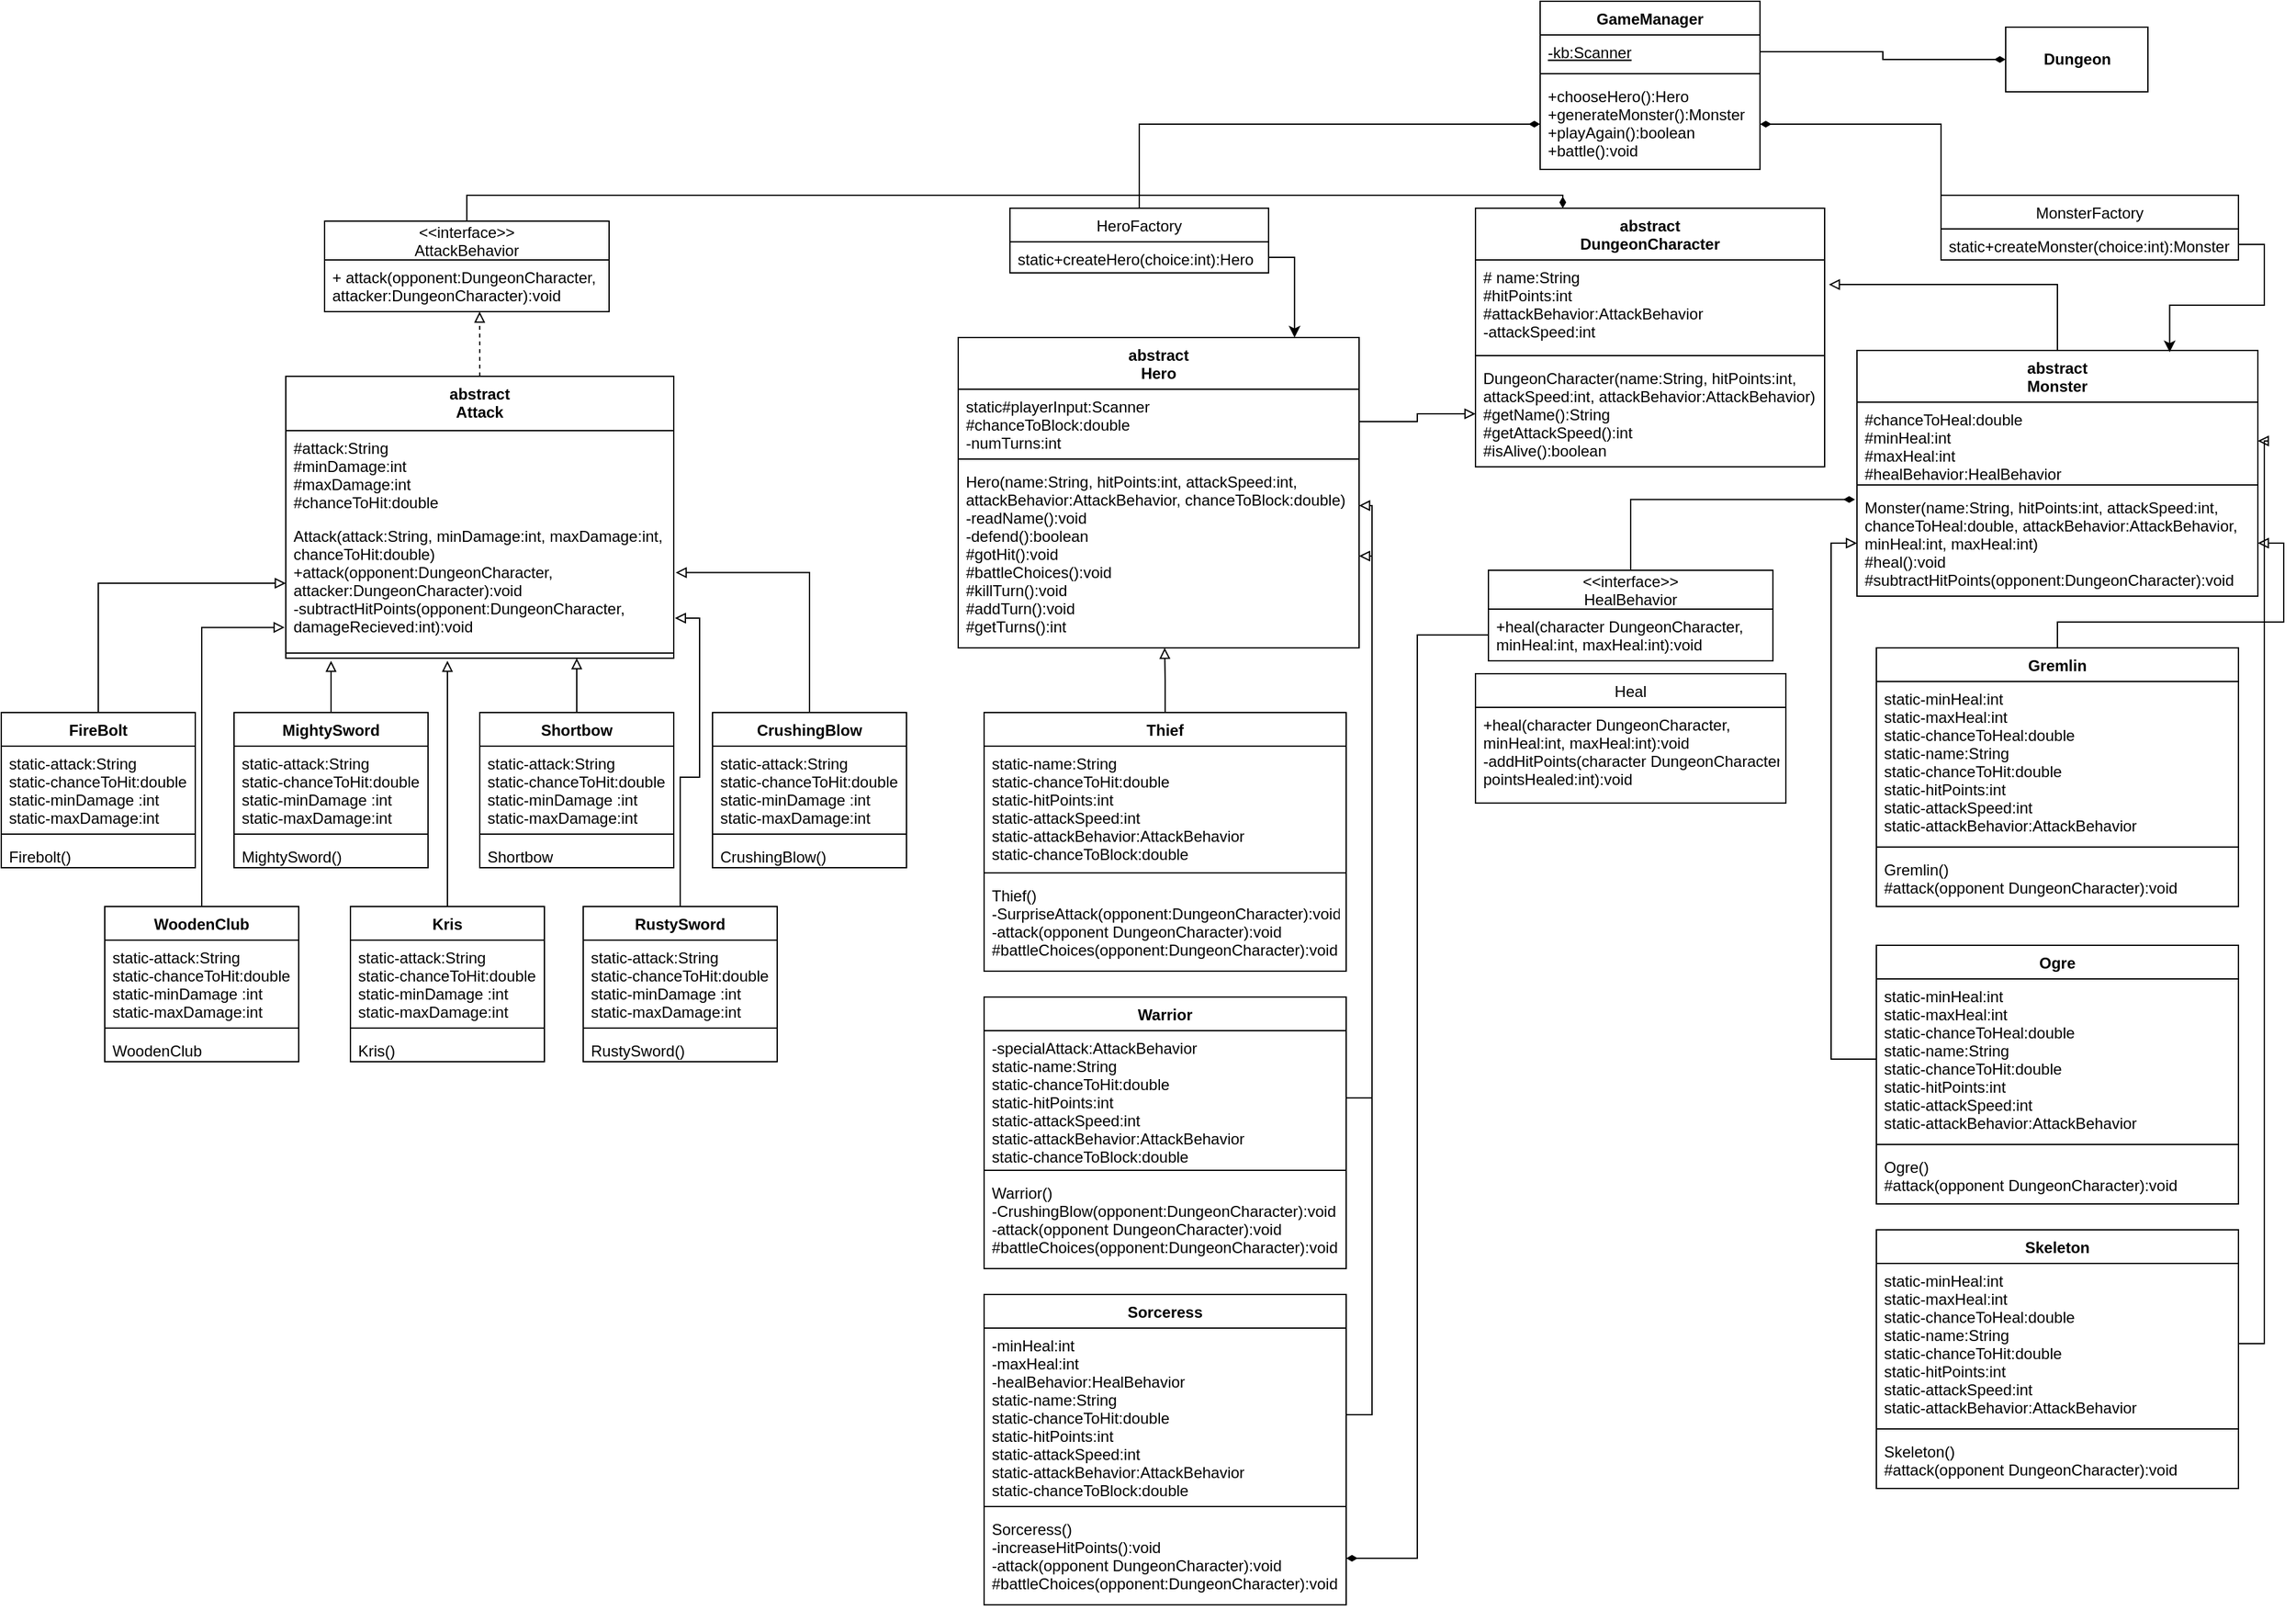 <mxfile version="13.5.8" type="device"><diagram id="QIFX5eSKHobA5N4tgnbJ" name="Page-1"><mxGraphModel dx="4666" dy="1520" grid="1" gridSize="10" guides="1" tooltips="1" connect="1" arrows="1" fold="1" page="1" pageScale="1" pageWidth="850" pageHeight="1100" math="0" shadow="0"><root><mxCell id="0"/><mxCell id="1" parent="0"/><mxCell id="ZK-CLpdFHnAlI2J9Ha8b-1" value="&lt;b&gt;Dungeon&lt;/b&gt;" style="html=1;" parent="1" vertex="1"><mxGeometry x="540" y="50" width="110" height="50" as="geometry"/></mxCell><mxCell id="ZK-CLpdFHnAlI2J9Ha8b-6" value="abstract&#10;DungeonCharacter" style="swimlane;fontStyle=1;align=center;verticalAlign=top;childLayout=stackLayout;horizontal=1;startSize=40;horizontalStack=0;resizeParent=1;resizeParentMax=0;resizeLast=0;collapsible=1;marginBottom=0;" parent="1" vertex="1"><mxGeometry x="130" y="190" width="270" height="200" as="geometry"/></mxCell><mxCell id="ZK-CLpdFHnAlI2J9Ha8b-7" value="# name:String&#10;#hitPoints:int&#10;#attackBehavior:AttackBehavior&#10;-attackSpeed:int" style="text;strokeColor=none;fillColor=none;align=left;verticalAlign=top;spacingLeft=4;spacingRight=4;overflow=hidden;rotatable=0;points=[[0,0.5],[1,0.5]];portConstraint=eastwest;" parent="ZK-CLpdFHnAlI2J9Ha8b-6" vertex="1"><mxGeometry y="40" width="270" height="70" as="geometry"/></mxCell><mxCell id="ZK-CLpdFHnAlI2J9Ha8b-8" value="" style="line;strokeWidth=1;fillColor=none;align=left;verticalAlign=middle;spacingTop=-1;spacingLeft=3;spacingRight=3;rotatable=0;labelPosition=right;points=[];portConstraint=eastwest;" parent="ZK-CLpdFHnAlI2J9Ha8b-6" vertex="1"><mxGeometry y="110" width="270" height="8" as="geometry"/></mxCell><mxCell id="ZK-CLpdFHnAlI2J9Ha8b-9" value="DungeonCharacter(name:String, hitPoints:int,&#10;attackSpeed:int, attackBehavior:AttackBehavior)&#10;#getName():String&#10;#getAttackSpeed():int&#10;#isAlive():boolean" style="text;strokeColor=none;fillColor=none;align=left;verticalAlign=top;spacingLeft=4;spacingRight=4;overflow=hidden;rotatable=0;points=[[0,0.5],[1,0.5]];portConstraint=eastwest;" parent="ZK-CLpdFHnAlI2J9Ha8b-6" vertex="1"><mxGeometry y="118" width="270" height="82" as="geometry"/></mxCell><mxCell id="ZK-CLpdFHnAlI2J9Ha8b-14" value="abstract&#10;Hero" style="swimlane;fontStyle=1;align=center;verticalAlign=top;childLayout=stackLayout;horizontal=1;startSize=40;horizontalStack=0;resizeParent=1;resizeParentMax=0;resizeLast=0;collapsible=1;marginBottom=0;" parent="1" vertex="1"><mxGeometry x="-270" y="290" width="310" height="240" as="geometry"/></mxCell><mxCell id="ZK-CLpdFHnAlI2J9Ha8b-15" value="static#playerInput:Scanner&#10;#chanceToBlock:double&#10;-numTurns:int" style="text;strokeColor=none;fillColor=none;align=left;verticalAlign=top;spacingLeft=4;spacingRight=4;overflow=hidden;rotatable=0;points=[[0,0.5],[1,0.5]];portConstraint=eastwest;fontStyle=0" parent="ZK-CLpdFHnAlI2J9Ha8b-14" vertex="1"><mxGeometry y="40" width="310" height="50" as="geometry"/></mxCell><mxCell id="ZK-CLpdFHnAlI2J9Ha8b-16" value="" style="line;strokeWidth=1;fillColor=none;align=left;verticalAlign=middle;spacingTop=-1;spacingLeft=3;spacingRight=3;rotatable=0;labelPosition=right;points=[];portConstraint=eastwest;" parent="ZK-CLpdFHnAlI2J9Ha8b-14" vertex="1"><mxGeometry y="90" width="310" height="8" as="geometry"/></mxCell><mxCell id="ZK-CLpdFHnAlI2J9Ha8b-17" value="Hero(name:String, hitPoints:int, attackSpeed:int,&#10;attackBehavior:AttackBehavior, chanceToBlock:double)&#10;-readName():void&#10;-defend():boolean&#10;#gotHit():void&#10;#battleChoices():void&#10;#killTurn():void&#10;#addTurn():void&#10;#getTurns():int" style="text;strokeColor=none;fillColor=none;align=left;verticalAlign=top;spacingLeft=4;spacingRight=4;overflow=hidden;rotatable=0;points=[[0,0.5],[1,0.5]];portConstraint=eastwest;" parent="ZK-CLpdFHnAlI2J9Ha8b-14" vertex="1"><mxGeometry y="98" width="310" height="142" as="geometry"/></mxCell><mxCell id="igTFAae4Z30E4aU52iw5-18" style="edgeStyle=orthogonalEdgeStyle;rounded=0;orthogonalLoop=1;jettySize=auto;html=1;exitX=0.5;exitY=0;exitDx=0;exitDy=0;entryX=1.012;entryY=0.272;entryDx=0;entryDy=0;entryPerimeter=0;endArrow=block;endFill=0;" edge="1" parent="1" source="ZK-CLpdFHnAlI2J9Ha8b-18" target="ZK-CLpdFHnAlI2J9Ha8b-7"><mxGeometry relative="1" as="geometry"/></mxCell><mxCell id="ZK-CLpdFHnAlI2J9Ha8b-18" value="abstract&#10;Monster" style="swimlane;fontStyle=1;align=center;verticalAlign=top;childLayout=stackLayout;horizontal=1;startSize=40;horizontalStack=0;resizeParent=1;resizeParentMax=0;resizeLast=0;collapsible=1;marginBottom=0;" parent="1" vertex="1"><mxGeometry x="425" y="300" width="310" height="190" as="geometry"/></mxCell><mxCell id="ZK-CLpdFHnAlI2J9Ha8b-19" value="#chanceToHeal:double&#10;#minHeal:int&#10;#maxHeal:int&#10;#healBehavior:HealBehavior" style="text;strokeColor=none;fillColor=none;align=left;verticalAlign=top;spacingLeft=4;spacingRight=4;overflow=hidden;rotatable=0;points=[[0,0.5],[1,0.5]];portConstraint=eastwest;fontStyle=0" parent="ZK-CLpdFHnAlI2J9Ha8b-18" vertex="1"><mxGeometry y="40" width="310" height="60" as="geometry"/></mxCell><mxCell id="ZK-CLpdFHnAlI2J9Ha8b-20" value="" style="line;strokeWidth=1;fillColor=none;align=left;verticalAlign=middle;spacingTop=-1;spacingLeft=3;spacingRight=3;rotatable=0;labelPosition=right;points=[];portConstraint=eastwest;" parent="ZK-CLpdFHnAlI2J9Ha8b-18" vertex="1"><mxGeometry y="100" width="310" height="8" as="geometry"/></mxCell><mxCell id="ZK-CLpdFHnAlI2J9Ha8b-21" value="Monster(name:String, hitPoints:int, attackSpeed:int,&#10;chanceToHeal:double, attackBehavior:AttackBehavior, &#10;minHeal:int, maxHeal:int)&#10;#heal():void&#10;#subtractHitPoints(opponent:DungeonCharacter):void" style="text;strokeColor=none;fillColor=none;align=left;verticalAlign=top;spacingLeft=4;spacingRight=4;overflow=hidden;rotatable=0;points=[[0,0.5],[1,0.5]];portConstraint=eastwest;" parent="ZK-CLpdFHnAlI2J9Ha8b-18" vertex="1"><mxGeometry y="108" width="310" height="82" as="geometry"/></mxCell><mxCell id="igTFAae4Z30E4aU52iw5-9" style="edgeStyle=orthogonalEdgeStyle;rounded=0;orthogonalLoop=1;jettySize=auto;html=1;exitX=0.5;exitY=0;exitDx=0;exitDy=0;entryX=0.515;entryY=1;entryDx=0;entryDy=0;entryPerimeter=0;endArrow=block;endFill=0;" edge="1" parent="1" source="ZK-CLpdFHnAlI2J9Ha8b-78" target="ZK-CLpdFHnAlI2J9Ha8b-17"><mxGeometry relative="1" as="geometry"/></mxCell><mxCell id="ZK-CLpdFHnAlI2J9Ha8b-78" value="Thief" style="swimlane;fontStyle=1;align=center;verticalAlign=top;childLayout=stackLayout;horizontal=1;startSize=26;horizontalStack=0;resizeParent=1;resizeParentMax=0;resizeLast=0;collapsible=1;marginBottom=0;" parent="1" vertex="1"><mxGeometry x="-250" y="580" width="280" height="200" as="geometry"/></mxCell><mxCell id="ZK-CLpdFHnAlI2J9Ha8b-79" value="static-name:String&#10;static-chanceToHit:double&#10;static-hitPoints:int&#10;static-attackSpeed:int &#10;static-attackBehavior:AttackBehavior&#10;static-chanceToBlock:double" style="text;strokeColor=none;fillColor=none;align=left;verticalAlign=top;spacingLeft=4;spacingRight=4;overflow=hidden;rotatable=0;points=[[0,0.5],[1,0.5]];portConstraint=eastwest;" parent="ZK-CLpdFHnAlI2J9Ha8b-78" vertex="1"><mxGeometry y="26" width="280" height="94" as="geometry"/></mxCell><mxCell id="ZK-CLpdFHnAlI2J9Ha8b-80" value="" style="line;strokeWidth=1;fillColor=none;align=left;verticalAlign=middle;spacingTop=-1;spacingLeft=3;spacingRight=3;rotatable=0;labelPosition=right;points=[];portConstraint=eastwest;" parent="ZK-CLpdFHnAlI2J9Ha8b-78" vertex="1"><mxGeometry y="120" width="280" height="8" as="geometry"/></mxCell><mxCell id="ZK-CLpdFHnAlI2J9Ha8b-81" value="Thief()&#10;-SurpriseAttack(opponent:DungeonCharacter):void&#10;-attack(opponent DungeonCharacter):void&#10;#battleChoices(opponent:DungeonCharacter):void" style="text;strokeColor=none;fillColor=none;align=left;verticalAlign=top;spacingLeft=4;spacingRight=4;overflow=hidden;rotatable=0;points=[[0,0.5],[1,0.5]];portConstraint=eastwest;" parent="ZK-CLpdFHnAlI2J9Ha8b-78" vertex="1"><mxGeometry y="128" width="280" height="72" as="geometry"/></mxCell><mxCell id="ZK-CLpdFHnAlI2J9Ha8b-2" value="GameManager" style="swimlane;fontStyle=1;align=center;verticalAlign=top;childLayout=stackLayout;horizontal=1;startSize=26;horizontalStack=0;resizeParent=1;resizeParentMax=0;resizeLast=0;collapsible=1;marginBottom=0;" parent="1" vertex="1"><mxGeometry x="180" y="30" width="170" height="130" as="geometry"/></mxCell><mxCell id="ZK-CLpdFHnAlI2J9Ha8b-3" value="-kb:Scanner" style="text;strokeColor=none;fillColor=none;align=left;verticalAlign=top;spacingLeft=4;spacingRight=4;overflow=hidden;rotatable=0;points=[[0,0.5],[1,0.5]];portConstraint=eastwest;fontStyle=4" parent="ZK-CLpdFHnAlI2J9Ha8b-2" vertex="1"><mxGeometry y="26" width="170" height="26" as="geometry"/></mxCell><mxCell id="ZK-CLpdFHnAlI2J9Ha8b-4" value="" style="line;strokeWidth=1;fillColor=none;align=left;verticalAlign=middle;spacingTop=-1;spacingLeft=3;spacingRight=3;rotatable=0;labelPosition=right;points=[];portConstraint=eastwest;" parent="ZK-CLpdFHnAlI2J9Ha8b-2" vertex="1"><mxGeometry y="52" width="170" height="8" as="geometry"/></mxCell><mxCell id="ZK-CLpdFHnAlI2J9Ha8b-5" value="+chooseHero():Hero&#10;+generateMonster():Monster&#10;+playAgain():boolean&#10;+battle():void" style="text;strokeColor=none;fillColor=none;align=left;verticalAlign=top;spacingLeft=4;spacingRight=4;overflow=hidden;rotatable=0;points=[[0,0.5],[1,0.5]];portConstraint=eastwest;" parent="ZK-CLpdFHnAlI2J9Ha8b-2" vertex="1"><mxGeometry y="60" width="170" height="70" as="geometry"/></mxCell><mxCell id="igTFAae4Z30E4aU52iw5-24" style="edgeStyle=orthogonalEdgeStyle;rounded=0;orthogonalLoop=1;jettySize=auto;html=1;exitX=0.5;exitY=0;exitDx=0;exitDy=0;entryX=0;entryY=0.5;entryDx=0;entryDy=0;endArrow=diamondThin;endFill=1;" edge="1" parent="1" source="ZK-CLpdFHnAlI2J9Ha8b-22" target="ZK-CLpdFHnAlI2J9Ha8b-5"><mxGeometry relative="1" as="geometry"/></mxCell><mxCell id="ZK-CLpdFHnAlI2J9Ha8b-22" value="HeroFactory" style="swimlane;fontStyle=0;childLayout=stackLayout;horizontal=1;startSize=26;fillColor=none;horizontalStack=0;resizeParent=1;resizeParentMax=0;resizeLast=0;collapsible=1;marginBottom=0;" parent="1" vertex="1"><mxGeometry x="-230" y="190" width="200" height="50" as="geometry"/></mxCell><mxCell id="ZK-CLpdFHnAlI2J9Ha8b-23" value="static+createHero(choice:int):Hero" style="text;strokeColor=none;fillColor=none;align=left;verticalAlign=top;spacingLeft=4;spacingRight=4;overflow=hidden;rotatable=0;points=[[0,0.5],[1,0.5]];portConstraint=eastwest;" parent="ZK-CLpdFHnAlI2J9Ha8b-22" vertex="1"><mxGeometry y="26" width="200" height="24" as="geometry"/></mxCell><mxCell id="igTFAae4Z30E4aU52iw5-23" style="edgeStyle=orthogonalEdgeStyle;rounded=0;orthogonalLoop=1;jettySize=auto;html=1;exitX=0;exitY=0;exitDx=0;exitDy=0;entryX=1;entryY=0.5;entryDx=0;entryDy=0;endArrow=diamondThin;endFill=1;" edge="1" parent="1" source="ZK-CLpdFHnAlI2J9Ha8b-26" target="ZK-CLpdFHnAlI2J9Ha8b-5"><mxGeometry relative="1" as="geometry"/></mxCell><mxCell id="ZK-CLpdFHnAlI2J9Ha8b-26" value="MonsterFactory" style="swimlane;fontStyle=0;childLayout=stackLayout;horizontal=1;startSize=26;fillColor=none;horizontalStack=0;resizeParent=1;resizeParentMax=0;resizeLast=0;collapsible=1;marginBottom=0;" parent="1" vertex="1"><mxGeometry x="490" y="180" width="230" height="50" as="geometry"/></mxCell><mxCell id="ZK-CLpdFHnAlI2J9Ha8b-27" value="static+createMonster(choice:int):Monster" style="text;strokeColor=none;fillColor=none;align=left;verticalAlign=top;spacingLeft=4;spacingRight=4;overflow=hidden;rotatable=0;points=[[0,0.5],[1,0.5]];portConstraint=eastwest;" parent="ZK-CLpdFHnAlI2J9Ha8b-26" vertex="1"><mxGeometry y="26" width="230" height="24" as="geometry"/></mxCell><mxCell id="ZK-CLpdFHnAlI2J9Ha8b-74" value="Warrior" style="swimlane;fontStyle=1;align=center;verticalAlign=top;childLayout=stackLayout;horizontal=1;startSize=26;horizontalStack=0;resizeParent=1;resizeParentMax=0;resizeLast=0;collapsible=1;marginBottom=0;" parent="1" vertex="1"><mxGeometry x="-250" y="800" width="280" height="210" as="geometry"/></mxCell><mxCell id="ZK-CLpdFHnAlI2J9Ha8b-75" value="-specialAttack:AttackBehavior&#10;static-name:String&#10;static-chanceToHit:double&#10;static-hitPoints:int&#10;static-attackSpeed:int &#10;static-attackBehavior:AttackBehavior&#10;static-chanceToBlock:double" style="text;strokeColor=none;fillColor=none;align=left;verticalAlign=top;spacingLeft=4;spacingRight=4;overflow=hidden;rotatable=0;points=[[0,0.5],[1,0.5]];portConstraint=eastwest;" parent="ZK-CLpdFHnAlI2J9Ha8b-74" vertex="1"><mxGeometry y="26" width="280" height="104" as="geometry"/></mxCell><mxCell id="ZK-CLpdFHnAlI2J9Ha8b-76" value="" style="line;strokeWidth=1;fillColor=none;align=left;verticalAlign=middle;spacingTop=-1;spacingLeft=3;spacingRight=3;rotatable=0;labelPosition=right;points=[];portConstraint=eastwest;" parent="ZK-CLpdFHnAlI2J9Ha8b-74" vertex="1"><mxGeometry y="130" width="280" height="8" as="geometry"/></mxCell><mxCell id="ZK-CLpdFHnAlI2J9Ha8b-77" value="Warrior()&#10;-CrushingBlow(opponent:DungeonCharacter):void&#10;-attack(opponent DungeonCharacter):void&#10;#battleChoices(opponent:DungeonCharacter):void" style="text;strokeColor=none;fillColor=none;align=left;verticalAlign=top;spacingLeft=4;spacingRight=4;overflow=hidden;rotatable=0;points=[[0,0.5],[1,0.5]];portConstraint=eastwest;" parent="ZK-CLpdFHnAlI2J9Ha8b-74" vertex="1"><mxGeometry y="138" width="280" height="72" as="geometry"/></mxCell><mxCell id="igTFAae4Z30E4aU52iw5-21" style="edgeStyle=orthogonalEdgeStyle;rounded=0;orthogonalLoop=1;jettySize=auto;html=1;exitX=0.5;exitY=0;exitDx=0;exitDy=0;entryX=-0.005;entryY=0.089;entryDx=0;entryDy=0;entryPerimeter=0;endArrow=diamondThin;endFill=1;" edge="1" parent="1" source="ZK-CLpdFHnAlI2J9Ha8b-64" target="ZK-CLpdFHnAlI2J9Ha8b-21"><mxGeometry relative="1" as="geometry"/></mxCell><mxCell id="ZK-CLpdFHnAlI2J9Ha8b-64" value="&lt;&lt;interface&gt;&gt;&#10;HealBehavior" style="swimlane;fontStyle=0;childLayout=stackLayout;horizontal=1;startSize=30;fillColor=none;horizontalStack=0;resizeParent=1;resizeParentMax=0;resizeLast=0;collapsible=1;marginBottom=0;" parent="1" vertex="1"><mxGeometry x="140" y="470" width="220" height="70" as="geometry"/></mxCell><mxCell id="ZK-CLpdFHnAlI2J9Ha8b-65" value="+heal(character DungeonCharacter,&#10;minHeal:int, maxHeal:int):void" style="text;strokeColor=none;fillColor=none;align=left;verticalAlign=top;spacingLeft=4;spacingRight=4;overflow=hidden;rotatable=0;points=[[0,0.5],[1,0.5]];portConstraint=eastwest;" parent="ZK-CLpdFHnAlI2J9Ha8b-64" vertex="1"><mxGeometry y="30" width="220" height="40" as="geometry"/></mxCell><mxCell id="ZK-CLpdFHnAlI2J9Ha8b-70" value="Sorceress" style="swimlane;fontStyle=1;align=center;verticalAlign=top;childLayout=stackLayout;horizontal=1;startSize=26;horizontalStack=0;resizeParent=1;resizeParentMax=0;resizeLast=0;collapsible=1;marginBottom=0;" parent="1" vertex="1"><mxGeometry x="-250" y="1030" width="280" height="240" as="geometry"/></mxCell><mxCell id="ZK-CLpdFHnAlI2J9Ha8b-71" value="-minHeal:int&#10;-maxHeal:int&#10;-healBehavior:HealBehavior&#10;static-name:String&#10;static-chanceToHit:double&#10;static-hitPoints:int&#10;static-attackSpeed:int &#10;static-attackBehavior:AttackBehavior&#10;static-chanceToBlock:double" style="text;strokeColor=none;fillColor=none;align=left;verticalAlign=top;spacingLeft=4;spacingRight=4;overflow=hidden;rotatable=0;points=[[0,0.5],[1,0.5]];portConstraint=eastwest;" parent="ZK-CLpdFHnAlI2J9Ha8b-70" vertex="1"><mxGeometry y="26" width="280" height="134" as="geometry"/></mxCell><mxCell id="ZK-CLpdFHnAlI2J9Ha8b-72" value="" style="line;strokeWidth=1;fillColor=none;align=left;verticalAlign=middle;spacingTop=-1;spacingLeft=3;spacingRight=3;rotatable=0;labelPosition=right;points=[];portConstraint=eastwest;" parent="ZK-CLpdFHnAlI2J9Ha8b-70" vertex="1"><mxGeometry y="160" width="280" height="8" as="geometry"/></mxCell><mxCell id="ZK-CLpdFHnAlI2J9Ha8b-73" value="Sorceress()&#10;-increaseHitPoints():void&#10;-attack(opponent DungeonCharacter):void&#10;#battleChoices(opponent:DungeonCharacter):void" style="text;strokeColor=none;fillColor=none;align=left;verticalAlign=top;spacingLeft=4;spacingRight=4;overflow=hidden;rotatable=0;points=[[0,0.5],[1,0.5]];portConstraint=eastwest;" parent="ZK-CLpdFHnAlI2J9Ha8b-70" vertex="1"><mxGeometry y="168" width="280" height="72" as="geometry"/></mxCell><mxCell id="igTFAae4Z30E4aU52iw5-13" style="edgeStyle=orthogonalEdgeStyle;rounded=0;orthogonalLoop=1;jettySize=auto;html=1;exitX=0.5;exitY=0;exitDx=0;exitDy=0;endArrow=block;endFill=0;" edge="1" parent="1" source="ZK-CLpdFHnAlI2J9Ha8b-82" target="ZK-CLpdFHnAlI2J9Ha8b-21"><mxGeometry relative="1" as="geometry"/></mxCell><mxCell id="ZK-CLpdFHnAlI2J9Ha8b-82" value="Gremlin" style="swimlane;fontStyle=1;align=center;verticalAlign=top;childLayout=stackLayout;horizontal=1;startSize=26;horizontalStack=0;resizeParent=1;resizeParentMax=0;resizeLast=0;collapsible=1;marginBottom=0;" parent="1" vertex="1"><mxGeometry x="440" y="530" width="280" height="200" as="geometry"/></mxCell><mxCell id="ZK-CLpdFHnAlI2J9Ha8b-83" value="static-minHeal:int&#10;static-maxHeal:int&#10;static-chanceToHeal:double&#10;static-name:String&#10;static-chanceToHit:double&#10;static-hitPoints:int&#10;static-attackSpeed:int &#10;static-attackBehavior:AttackBehavior&#10;" style="text;strokeColor=none;fillColor=none;align=left;verticalAlign=top;spacingLeft=4;spacingRight=4;overflow=hidden;rotatable=0;points=[[0,0.5],[1,0.5]];portConstraint=eastwest;" parent="ZK-CLpdFHnAlI2J9Ha8b-82" vertex="1"><mxGeometry y="26" width="280" height="124" as="geometry"/></mxCell><mxCell id="ZK-CLpdFHnAlI2J9Ha8b-84" value="" style="line;strokeWidth=1;fillColor=none;align=left;verticalAlign=middle;spacingTop=-1;spacingLeft=3;spacingRight=3;rotatable=0;labelPosition=right;points=[];portConstraint=eastwest;" parent="ZK-CLpdFHnAlI2J9Ha8b-82" vertex="1"><mxGeometry y="150" width="280" height="8" as="geometry"/></mxCell><mxCell id="ZK-CLpdFHnAlI2J9Ha8b-85" value="Gremlin()&#10;#attack(opponent DungeonCharacter):void" style="text;strokeColor=none;fillColor=none;align=left;verticalAlign=top;spacingLeft=4;spacingRight=4;overflow=hidden;rotatable=0;points=[[0,0.5],[1,0.5]];portConstraint=eastwest;" parent="ZK-CLpdFHnAlI2J9Ha8b-82" vertex="1"><mxGeometry y="158" width="280" height="42" as="geometry"/></mxCell><mxCell id="ZK-CLpdFHnAlI2J9Ha8b-86" value="Ogre" style="swimlane;fontStyle=1;align=center;verticalAlign=top;childLayout=stackLayout;horizontal=1;startSize=26;horizontalStack=0;resizeParent=1;resizeParentMax=0;resizeLast=0;collapsible=1;marginBottom=0;" parent="1" vertex="1"><mxGeometry x="440" y="760" width="280" height="200" as="geometry"/></mxCell><mxCell id="ZK-CLpdFHnAlI2J9Ha8b-87" value="static-minHeal:int&#10;static-maxHeal:int&#10;static-chanceToHeal:double&#10;static-name:String&#10;static-chanceToHit:double&#10;static-hitPoints:int&#10;static-attackSpeed:int &#10;static-attackBehavior:AttackBehavior&#10;" style="text;strokeColor=none;fillColor=none;align=left;verticalAlign=top;spacingLeft=4;spacingRight=4;overflow=hidden;rotatable=0;points=[[0,0.5],[1,0.5]];portConstraint=eastwest;" parent="ZK-CLpdFHnAlI2J9Ha8b-86" vertex="1"><mxGeometry y="26" width="280" height="124" as="geometry"/></mxCell><mxCell id="ZK-CLpdFHnAlI2J9Ha8b-88" value="" style="line;strokeWidth=1;fillColor=none;align=left;verticalAlign=middle;spacingTop=-1;spacingLeft=3;spacingRight=3;rotatable=0;labelPosition=right;points=[];portConstraint=eastwest;" parent="ZK-CLpdFHnAlI2J9Ha8b-86" vertex="1"><mxGeometry y="150" width="280" height="8" as="geometry"/></mxCell><mxCell id="ZK-CLpdFHnAlI2J9Ha8b-89" value="Ogre()&#10;#attack(opponent DungeonCharacter):void" style="text;strokeColor=none;fillColor=none;align=left;verticalAlign=top;spacingLeft=4;spacingRight=4;overflow=hidden;rotatable=0;points=[[0,0.5],[1,0.5]];portConstraint=eastwest;" parent="ZK-CLpdFHnAlI2J9Ha8b-86" vertex="1"><mxGeometry y="158" width="280" height="42" as="geometry"/></mxCell><mxCell id="ZK-CLpdFHnAlI2J9Ha8b-90" value="Skeleton" style="swimlane;fontStyle=1;align=center;verticalAlign=top;childLayout=stackLayout;horizontal=1;startSize=26;horizontalStack=0;resizeParent=1;resizeParentMax=0;resizeLast=0;collapsible=1;marginBottom=0;" parent="1" vertex="1"><mxGeometry x="440" y="980" width="280" height="200" as="geometry"/></mxCell><mxCell id="ZK-CLpdFHnAlI2J9Ha8b-91" value="static-minHeal:int&#10;static-maxHeal:int&#10;static-chanceToHeal:double&#10;static-name:String&#10;static-chanceToHit:double&#10;static-hitPoints:int&#10;static-attackSpeed:int &#10;static-attackBehavior:AttackBehavior&#10;" style="text;strokeColor=none;fillColor=none;align=left;verticalAlign=top;spacingLeft=4;spacingRight=4;overflow=hidden;rotatable=0;points=[[0,0.5],[1,0.5]];portConstraint=eastwest;" parent="ZK-CLpdFHnAlI2J9Ha8b-90" vertex="1"><mxGeometry y="26" width="280" height="124" as="geometry"/></mxCell><mxCell id="ZK-CLpdFHnAlI2J9Ha8b-92" value="" style="line;strokeWidth=1;fillColor=none;align=left;verticalAlign=middle;spacingTop=-1;spacingLeft=3;spacingRight=3;rotatable=0;labelPosition=right;points=[];portConstraint=eastwest;" parent="ZK-CLpdFHnAlI2J9Ha8b-90" vertex="1"><mxGeometry y="150" width="280" height="8" as="geometry"/></mxCell><mxCell id="ZK-CLpdFHnAlI2J9Ha8b-93" value="Skeleton()&#10;#attack(opponent DungeonCharacter):void" style="text;strokeColor=none;fillColor=none;align=left;verticalAlign=top;spacingLeft=4;spacingRight=4;overflow=hidden;rotatable=0;points=[[0,0.5],[1,0.5]];portConstraint=eastwest;" parent="ZK-CLpdFHnAlI2J9Ha8b-90" vertex="1"><mxGeometry y="158" width="280" height="42" as="geometry"/></mxCell><mxCell id="igTFAae4Z30E4aU52iw5-1" style="edgeStyle=orthogonalEdgeStyle;rounded=0;orthogonalLoop=1;jettySize=auto;html=1;exitX=0.5;exitY=0;exitDx=0;exitDy=0;endArrow=block;endFill=0;" edge="1" parent="1" source="ZK-CLpdFHnAlI2J9Ha8b-36" target="ZK-CLpdFHnAlI2J9Ha8b-35"><mxGeometry relative="1" as="geometry"/></mxCell><mxCell id="igTFAae4Z30E4aU52iw5-2" style="edgeStyle=orthogonalEdgeStyle;rounded=0;orthogonalLoop=1;jettySize=auto;html=1;exitX=0.5;exitY=0;exitDx=0;exitDy=0;endArrow=block;endFill=0;" edge="1" parent="1" source="ZK-CLpdFHnAlI2J9Ha8b-40"><mxGeometry relative="1" as="geometry"><mxPoint x="-755" y="540" as="targetPoint"/></mxGeometry></mxCell><mxCell id="igTFAae4Z30E4aU52iw5-5" style="edgeStyle=orthogonalEdgeStyle;rounded=0;orthogonalLoop=1;jettySize=auto;html=1;exitX=0.5;exitY=0;exitDx=0;exitDy=0;entryX=0.75;entryY=1;entryDx=0;entryDy=0;endArrow=block;endFill=0;" edge="1" parent="1" source="ZK-CLpdFHnAlI2J9Ha8b-44" target="ZK-CLpdFHnAlI2J9Ha8b-32"><mxGeometry relative="1" as="geometry"/></mxCell><mxCell id="igTFAae4Z30E4aU52iw5-6" style="edgeStyle=orthogonalEdgeStyle;rounded=0;orthogonalLoop=1;jettySize=auto;html=1;exitX=0.5;exitY=0;exitDx=0;exitDy=0;entryX=1.005;entryY=0.418;entryDx=0;entryDy=0;entryPerimeter=0;endArrow=block;endFill=0;" edge="1" parent="1" source="ZK-CLpdFHnAlI2J9Ha8b-48" target="ZK-CLpdFHnAlI2J9Ha8b-35"><mxGeometry relative="1" as="geometry"/></mxCell><mxCell id="igTFAae4Z30E4aU52iw5-3" style="edgeStyle=orthogonalEdgeStyle;rounded=0;orthogonalLoop=1;jettySize=auto;html=1;exitX=0.5;exitY=0;exitDx=0;exitDy=0;entryX=-0.003;entryY=0.842;entryDx=0;entryDy=0;entryPerimeter=0;endArrow=block;endFill=0;" edge="1" parent="1" source="ZK-CLpdFHnAlI2J9Ha8b-52" target="ZK-CLpdFHnAlI2J9Ha8b-35"><mxGeometry relative="1" as="geometry"/></mxCell><mxCell id="igTFAae4Z30E4aU52iw5-4" style="edgeStyle=orthogonalEdgeStyle;rounded=0;orthogonalLoop=1;jettySize=auto;html=1;exitX=0.5;exitY=0;exitDx=0;exitDy=0;endArrow=block;endFill=0;" edge="1" parent="1" source="ZK-CLpdFHnAlI2J9Ha8b-56"><mxGeometry relative="1" as="geometry"><mxPoint x="-665" y="540" as="targetPoint"/></mxGeometry></mxCell><mxCell id="igTFAae4Z30E4aU52iw5-7" style="edgeStyle=orthogonalEdgeStyle;rounded=0;orthogonalLoop=1;jettySize=auto;html=1;exitX=0.5;exitY=0;exitDx=0;exitDy=0;entryX=1.003;entryY=0.77;entryDx=0;entryDy=0;entryPerimeter=0;endArrow=block;endFill=0;" edge="1" parent="1" source="ZK-CLpdFHnAlI2J9Ha8b-60" target="ZK-CLpdFHnAlI2J9Ha8b-35"><mxGeometry relative="1" as="geometry"/></mxCell><mxCell id="igTFAae4Z30E4aU52iw5-8" style="edgeStyle=orthogonalEdgeStyle;rounded=0;orthogonalLoop=1;jettySize=auto;html=1;exitX=0.5;exitY=0;exitDx=0;exitDy=0;entryX=0.545;entryY=1;entryDx=0;entryDy=0;entryPerimeter=0;endArrow=block;endFill=0;dashed=1;" edge="1" parent="1" source="ZK-CLpdFHnAlI2J9Ha8b-32" target="ZK-CLpdFHnAlI2J9Ha8b-29"><mxGeometry relative="1" as="geometry"/></mxCell><mxCell id="igTFAae4Z30E4aU52iw5-10" style="edgeStyle=orthogonalEdgeStyle;rounded=0;orthogonalLoop=1;jettySize=auto;html=1;exitX=1;exitY=0.5;exitDx=0;exitDy=0;entryX=1;entryY=0.5;entryDx=0;entryDy=0;endArrow=block;endFill=0;" edge="1" parent="1" source="ZK-CLpdFHnAlI2J9Ha8b-75" target="ZK-CLpdFHnAlI2J9Ha8b-17"><mxGeometry relative="1" as="geometry"/></mxCell><mxCell id="igTFAae4Z30E4aU52iw5-12" style="edgeStyle=orthogonalEdgeStyle;rounded=0;orthogonalLoop=1;jettySize=auto;html=1;exitX=1;exitY=0.5;exitDx=0;exitDy=0;entryX=1;entryY=0.225;entryDx=0;entryDy=0;entryPerimeter=0;endArrow=block;endFill=0;" edge="1" parent="1" source="ZK-CLpdFHnAlI2J9Ha8b-71" target="ZK-CLpdFHnAlI2J9Ha8b-17"><mxGeometry relative="1" as="geometry"/></mxCell><mxCell id="igTFAae4Z30E4aU52iw5-15" style="edgeStyle=orthogonalEdgeStyle;rounded=0;orthogonalLoop=1;jettySize=auto;html=1;exitX=0;exitY=0.5;exitDx=0;exitDy=0;entryX=0;entryY=0.5;entryDx=0;entryDy=0;endArrow=block;endFill=0;" edge="1" parent="1" source="ZK-CLpdFHnAlI2J9Ha8b-87" target="ZK-CLpdFHnAlI2J9Ha8b-21"><mxGeometry relative="1" as="geometry"/></mxCell><mxCell id="igTFAae4Z30E4aU52iw5-16" style="edgeStyle=orthogonalEdgeStyle;rounded=0;orthogonalLoop=1;jettySize=auto;html=1;exitX=1;exitY=0.5;exitDx=0;exitDy=0;endArrow=block;endFill=0;" edge="1" parent="1" source="ZK-CLpdFHnAlI2J9Ha8b-91" target="ZK-CLpdFHnAlI2J9Ha8b-19"><mxGeometry relative="1" as="geometry"><mxPoint x="760" y="384.706" as="targetPoint"/></mxGeometry></mxCell><mxCell id="igTFAae4Z30E4aU52iw5-17" style="edgeStyle=orthogonalEdgeStyle;rounded=0;orthogonalLoop=1;jettySize=auto;html=1;exitX=1;exitY=0.5;exitDx=0;exitDy=0;entryX=0;entryY=0.5;entryDx=0;entryDy=0;endArrow=block;endFill=0;" edge="1" parent="1" source="ZK-CLpdFHnAlI2J9Ha8b-15" target="ZK-CLpdFHnAlI2J9Ha8b-9"><mxGeometry relative="1" as="geometry"/></mxCell><mxCell id="ZK-CLpdFHnAlI2J9Ha8b-66" value="Heal" style="swimlane;fontStyle=0;childLayout=stackLayout;horizontal=1;startSize=26;fillColor=none;horizontalStack=0;resizeParent=1;resizeParentMax=0;resizeLast=0;collapsible=1;marginBottom=0;" parent="1" vertex="1"><mxGeometry x="130" y="550" width="240" height="100" as="geometry"/></mxCell><mxCell id="ZK-CLpdFHnAlI2J9Ha8b-67" value="+heal(character DungeonCharacter, &#10;minHeal:int, maxHeal:int):void&#10;-addHitPoints(character DungeonCharacter, &#10;pointsHealed:int):void" style="text;strokeColor=none;fillColor=none;align=left;verticalAlign=top;spacingLeft=4;spacingRight=4;overflow=hidden;rotatable=0;points=[[0,0.5],[1,0.5]];portConstraint=eastwest;" parent="ZK-CLpdFHnAlI2J9Ha8b-66" vertex="1"><mxGeometry y="26" width="240" height="74" as="geometry"/></mxCell><mxCell id="igTFAae4Z30E4aU52iw5-19" style="edgeStyle=orthogonalEdgeStyle;rounded=0;orthogonalLoop=1;jettySize=auto;html=1;exitX=1;exitY=0.5;exitDx=0;exitDy=0;entryX=0.839;entryY=0;entryDx=0;entryDy=0;entryPerimeter=0;endArrow=classic;endFill=1;" edge="1" parent="1" source="ZK-CLpdFHnAlI2J9Ha8b-23" target="ZK-CLpdFHnAlI2J9Ha8b-14"><mxGeometry relative="1" as="geometry"/></mxCell><mxCell id="igTFAae4Z30E4aU52iw5-20" style="edgeStyle=orthogonalEdgeStyle;rounded=0;orthogonalLoop=1;jettySize=auto;html=1;exitX=1;exitY=0.5;exitDx=0;exitDy=0;entryX=0.78;entryY=0.007;entryDx=0;entryDy=0;entryPerimeter=0;endArrow=classic;endFill=1;" edge="1" parent="1" source="ZK-CLpdFHnAlI2J9Ha8b-27" target="ZK-CLpdFHnAlI2J9Ha8b-18"><mxGeometry relative="1" as="geometry"/></mxCell><mxCell id="igTFAae4Z30E4aU52iw5-22" style="edgeStyle=orthogonalEdgeStyle;rounded=0;orthogonalLoop=1;jettySize=auto;html=1;exitX=0;exitY=0.5;exitDx=0;exitDy=0;entryX=1;entryY=0.5;entryDx=0;entryDy=0;endArrow=diamondThin;endFill=1;" edge="1" parent="1" source="ZK-CLpdFHnAlI2J9Ha8b-65" target="ZK-CLpdFHnAlI2J9Ha8b-73"><mxGeometry relative="1" as="geometry"/></mxCell><mxCell id="igTFAae4Z30E4aU52iw5-25" style="edgeStyle=orthogonalEdgeStyle;rounded=0;orthogonalLoop=1;jettySize=auto;html=1;exitX=1;exitY=0.5;exitDx=0;exitDy=0;entryX=0;entryY=0.5;entryDx=0;entryDy=0;endArrow=diamondThin;endFill=1;" edge="1" parent="1" source="ZK-CLpdFHnAlI2J9Ha8b-3" target="ZK-CLpdFHnAlI2J9Ha8b-1"><mxGeometry relative="1" as="geometry"/></mxCell><mxCell id="ZK-CLpdFHnAlI2J9Ha8b-36" value="FireBolt" style="swimlane;fontStyle=1;align=center;verticalAlign=top;childLayout=stackLayout;horizontal=1;startSize=26;horizontalStack=0;resizeParent=1;resizeParentMax=0;resizeLast=0;collapsible=1;marginBottom=0;" parent="1" vertex="1"><mxGeometry x="-1010" y="580" width="150" height="120" as="geometry"/></mxCell><mxCell id="ZK-CLpdFHnAlI2J9Ha8b-37" value="static-attack:String&#10;static-chanceToHit:double&#10;static-minDamage :int&#10;static-maxDamage:int " style="text;strokeColor=none;fillColor=none;align=left;verticalAlign=top;spacingLeft=4;spacingRight=4;overflow=hidden;rotatable=0;points=[[0,0.5],[1,0.5]];portConstraint=eastwest;" parent="ZK-CLpdFHnAlI2J9Ha8b-36" vertex="1"><mxGeometry y="26" width="150" height="64" as="geometry"/></mxCell><mxCell id="ZK-CLpdFHnAlI2J9Ha8b-38" value="" style="line;strokeWidth=1;fillColor=none;align=left;verticalAlign=middle;spacingTop=-1;spacingLeft=3;spacingRight=3;rotatable=0;labelPosition=right;points=[];portConstraint=eastwest;" parent="ZK-CLpdFHnAlI2J9Ha8b-36" vertex="1"><mxGeometry y="90" width="150" height="8" as="geometry"/></mxCell><mxCell id="ZK-CLpdFHnAlI2J9Ha8b-39" value="Firebolt()" style="text;strokeColor=none;fillColor=none;align=left;verticalAlign=top;spacingLeft=4;spacingRight=4;overflow=hidden;rotatable=0;points=[[0,0.5],[1,0.5]];portConstraint=eastwest;" parent="ZK-CLpdFHnAlI2J9Ha8b-36" vertex="1"><mxGeometry y="98" width="150" height="22" as="geometry"/></mxCell><mxCell id="ZK-CLpdFHnAlI2J9Ha8b-40" value="MightySword" style="swimlane;fontStyle=1;align=center;verticalAlign=top;childLayout=stackLayout;horizontal=1;startSize=26;horizontalStack=0;resizeParent=1;resizeParentMax=0;resizeLast=0;collapsible=1;marginBottom=0;" parent="1" vertex="1"><mxGeometry x="-830" y="580" width="150" height="120" as="geometry"/></mxCell><mxCell id="ZK-CLpdFHnAlI2J9Ha8b-41" value="static-attack:String&#10;static-chanceToHit:double&#10;static-minDamage :int&#10;static-maxDamage:int " style="text;strokeColor=none;fillColor=none;align=left;verticalAlign=top;spacingLeft=4;spacingRight=4;overflow=hidden;rotatable=0;points=[[0,0.5],[1,0.5]];portConstraint=eastwest;" parent="ZK-CLpdFHnAlI2J9Ha8b-40" vertex="1"><mxGeometry y="26" width="150" height="64" as="geometry"/></mxCell><mxCell id="ZK-CLpdFHnAlI2J9Ha8b-42" value="" style="line;strokeWidth=1;fillColor=none;align=left;verticalAlign=middle;spacingTop=-1;spacingLeft=3;spacingRight=3;rotatable=0;labelPosition=right;points=[];portConstraint=eastwest;" parent="ZK-CLpdFHnAlI2J9Ha8b-40" vertex="1"><mxGeometry y="90" width="150" height="8" as="geometry"/></mxCell><mxCell id="ZK-CLpdFHnAlI2J9Ha8b-43" value="MightySword()" style="text;strokeColor=none;fillColor=none;align=left;verticalAlign=top;spacingLeft=4;spacingRight=4;overflow=hidden;rotatable=0;points=[[0,0.5],[1,0.5]];portConstraint=eastwest;" parent="ZK-CLpdFHnAlI2J9Ha8b-40" vertex="1"><mxGeometry y="98" width="150" height="22" as="geometry"/></mxCell><mxCell id="ZK-CLpdFHnAlI2J9Ha8b-44" value="Shortbow" style="swimlane;fontStyle=1;align=center;verticalAlign=top;childLayout=stackLayout;horizontal=1;startSize=26;horizontalStack=0;resizeParent=1;resizeParentMax=0;resizeLast=0;collapsible=1;marginBottom=0;" parent="1" vertex="1"><mxGeometry x="-640" y="580" width="150" height="120" as="geometry"/></mxCell><mxCell id="ZK-CLpdFHnAlI2J9Ha8b-45" value="static-attack:String&#10;static-chanceToHit:double&#10;static-minDamage :int&#10;static-maxDamage:int " style="text;strokeColor=none;fillColor=none;align=left;verticalAlign=top;spacingLeft=4;spacingRight=4;overflow=hidden;rotatable=0;points=[[0,0.5],[1,0.5]];portConstraint=eastwest;" parent="ZK-CLpdFHnAlI2J9Ha8b-44" vertex="1"><mxGeometry y="26" width="150" height="64" as="geometry"/></mxCell><mxCell id="ZK-CLpdFHnAlI2J9Ha8b-46" value="" style="line;strokeWidth=1;fillColor=none;align=left;verticalAlign=middle;spacingTop=-1;spacingLeft=3;spacingRight=3;rotatable=0;labelPosition=right;points=[];portConstraint=eastwest;" parent="ZK-CLpdFHnAlI2J9Ha8b-44" vertex="1"><mxGeometry y="90" width="150" height="8" as="geometry"/></mxCell><mxCell id="ZK-CLpdFHnAlI2J9Ha8b-47" value="Shortbow" style="text;strokeColor=none;fillColor=none;align=left;verticalAlign=top;spacingLeft=4;spacingRight=4;overflow=hidden;rotatable=0;points=[[0,0.5],[1,0.5]];portConstraint=eastwest;" parent="ZK-CLpdFHnAlI2J9Ha8b-44" vertex="1"><mxGeometry y="98" width="150" height="22" as="geometry"/></mxCell><mxCell id="ZK-CLpdFHnAlI2J9Ha8b-48" value="CrushingBlow" style="swimlane;fontStyle=1;align=center;verticalAlign=top;childLayout=stackLayout;horizontal=1;startSize=26;horizontalStack=0;resizeParent=1;resizeParentMax=0;resizeLast=0;collapsible=1;marginBottom=0;" parent="1" vertex="1"><mxGeometry x="-460" y="580" width="150" height="120" as="geometry"/></mxCell><mxCell id="ZK-CLpdFHnAlI2J9Ha8b-49" value="static-attack:String&#10;static-chanceToHit:double&#10;static-minDamage :int&#10;static-maxDamage:int " style="text;strokeColor=none;fillColor=none;align=left;verticalAlign=top;spacingLeft=4;spacingRight=4;overflow=hidden;rotatable=0;points=[[0,0.5],[1,0.5]];portConstraint=eastwest;" parent="ZK-CLpdFHnAlI2J9Ha8b-48" vertex="1"><mxGeometry y="26" width="150" height="64" as="geometry"/></mxCell><mxCell id="ZK-CLpdFHnAlI2J9Ha8b-50" value="" style="line;strokeWidth=1;fillColor=none;align=left;verticalAlign=middle;spacingTop=-1;spacingLeft=3;spacingRight=3;rotatable=0;labelPosition=right;points=[];portConstraint=eastwest;" parent="ZK-CLpdFHnAlI2J9Ha8b-48" vertex="1"><mxGeometry y="90" width="150" height="8" as="geometry"/></mxCell><mxCell id="ZK-CLpdFHnAlI2J9Ha8b-51" value="CrushingBlow()" style="text;strokeColor=none;fillColor=none;align=left;verticalAlign=top;spacingLeft=4;spacingRight=4;overflow=hidden;rotatable=0;points=[[0,0.5],[1,0.5]];portConstraint=eastwest;" parent="ZK-CLpdFHnAlI2J9Ha8b-48" vertex="1"><mxGeometry y="98" width="150" height="22" as="geometry"/></mxCell><mxCell id="ZK-CLpdFHnAlI2J9Ha8b-52" value="WoodenClub" style="swimlane;fontStyle=1;align=center;verticalAlign=top;childLayout=stackLayout;horizontal=1;startSize=26;horizontalStack=0;resizeParent=1;resizeParentMax=0;resizeLast=0;collapsible=1;marginBottom=0;" parent="1" vertex="1"><mxGeometry x="-930" y="730" width="150" height="120" as="geometry"/></mxCell><mxCell id="ZK-CLpdFHnAlI2J9Ha8b-53" value="static-attack:String&#10;static-chanceToHit:double&#10;static-minDamage :int&#10;static-maxDamage:int " style="text;strokeColor=none;fillColor=none;align=left;verticalAlign=top;spacingLeft=4;spacingRight=4;overflow=hidden;rotatable=0;points=[[0,0.5],[1,0.5]];portConstraint=eastwest;" parent="ZK-CLpdFHnAlI2J9Ha8b-52" vertex="1"><mxGeometry y="26" width="150" height="64" as="geometry"/></mxCell><mxCell id="ZK-CLpdFHnAlI2J9Ha8b-54" value="" style="line;strokeWidth=1;fillColor=none;align=left;verticalAlign=middle;spacingTop=-1;spacingLeft=3;spacingRight=3;rotatable=0;labelPosition=right;points=[];portConstraint=eastwest;" parent="ZK-CLpdFHnAlI2J9Ha8b-52" vertex="1"><mxGeometry y="90" width="150" height="8" as="geometry"/></mxCell><mxCell id="ZK-CLpdFHnAlI2J9Ha8b-55" value="WoodenClub" style="text;strokeColor=none;fillColor=none;align=left;verticalAlign=top;spacingLeft=4;spacingRight=4;overflow=hidden;rotatable=0;points=[[0,0.5],[1,0.5]];portConstraint=eastwest;" parent="ZK-CLpdFHnAlI2J9Ha8b-52" vertex="1"><mxGeometry y="98" width="150" height="22" as="geometry"/></mxCell><mxCell id="ZK-CLpdFHnAlI2J9Ha8b-56" value="Kris" style="swimlane;fontStyle=1;align=center;verticalAlign=top;childLayout=stackLayout;horizontal=1;startSize=26;horizontalStack=0;resizeParent=1;resizeParentMax=0;resizeLast=0;collapsible=1;marginBottom=0;" parent="1" vertex="1"><mxGeometry x="-740" y="730" width="150" height="120" as="geometry"/></mxCell><mxCell id="ZK-CLpdFHnAlI2J9Ha8b-57" value="static-attack:String&#10;static-chanceToHit:double&#10;static-minDamage :int&#10;static-maxDamage:int " style="text;strokeColor=none;fillColor=none;align=left;verticalAlign=top;spacingLeft=4;spacingRight=4;overflow=hidden;rotatable=0;points=[[0,0.5],[1,0.5]];portConstraint=eastwest;" parent="ZK-CLpdFHnAlI2J9Ha8b-56" vertex="1"><mxGeometry y="26" width="150" height="64" as="geometry"/></mxCell><mxCell id="ZK-CLpdFHnAlI2J9Ha8b-58" value="" style="line;strokeWidth=1;fillColor=none;align=left;verticalAlign=middle;spacingTop=-1;spacingLeft=3;spacingRight=3;rotatable=0;labelPosition=right;points=[];portConstraint=eastwest;" parent="ZK-CLpdFHnAlI2J9Ha8b-56" vertex="1"><mxGeometry y="90" width="150" height="8" as="geometry"/></mxCell><mxCell id="ZK-CLpdFHnAlI2J9Ha8b-59" value="Kris()" style="text;strokeColor=none;fillColor=none;align=left;verticalAlign=top;spacingLeft=4;spacingRight=4;overflow=hidden;rotatable=0;points=[[0,0.5],[1,0.5]];portConstraint=eastwest;" parent="ZK-CLpdFHnAlI2J9Ha8b-56" vertex="1"><mxGeometry y="98" width="150" height="22" as="geometry"/></mxCell><mxCell id="ZK-CLpdFHnAlI2J9Ha8b-60" value="RustySword" style="swimlane;fontStyle=1;align=center;verticalAlign=top;childLayout=stackLayout;horizontal=1;startSize=26;horizontalStack=0;resizeParent=1;resizeParentMax=0;resizeLast=0;collapsible=1;marginBottom=0;" parent="1" vertex="1"><mxGeometry x="-560" y="730" width="150" height="120" as="geometry"/></mxCell><mxCell id="ZK-CLpdFHnAlI2J9Ha8b-61" value="static-attack:String&#10;static-chanceToHit:double&#10;static-minDamage :int&#10;static-maxDamage:int " style="text;strokeColor=none;fillColor=none;align=left;verticalAlign=top;spacingLeft=4;spacingRight=4;overflow=hidden;rotatable=0;points=[[0,0.5],[1,0.5]];portConstraint=eastwest;" parent="ZK-CLpdFHnAlI2J9Ha8b-60" vertex="1"><mxGeometry y="26" width="150" height="64" as="geometry"/></mxCell><mxCell id="ZK-CLpdFHnAlI2J9Ha8b-62" value="" style="line;strokeWidth=1;fillColor=none;align=left;verticalAlign=middle;spacingTop=-1;spacingLeft=3;spacingRight=3;rotatable=0;labelPosition=right;points=[];portConstraint=eastwest;" parent="ZK-CLpdFHnAlI2J9Ha8b-60" vertex="1"><mxGeometry y="90" width="150" height="8" as="geometry"/></mxCell><mxCell id="ZK-CLpdFHnAlI2J9Ha8b-63" value="RustySword()" style="text;strokeColor=none;fillColor=none;align=left;verticalAlign=top;spacingLeft=4;spacingRight=4;overflow=hidden;rotatable=0;points=[[0,0.5],[1,0.5]];portConstraint=eastwest;" parent="ZK-CLpdFHnAlI2J9Ha8b-60" vertex="1"><mxGeometry y="98" width="150" height="22" as="geometry"/></mxCell><mxCell id="ZK-CLpdFHnAlI2J9Ha8b-32" value="abstract&#10;Attack" style="swimlane;fontStyle=1;align=center;verticalAlign=top;childLayout=stackLayout;horizontal=1;startSize=42;horizontalStack=0;resizeParent=1;resizeParentMax=0;resizeLast=0;collapsible=1;marginBottom=0;" parent="1" vertex="1"><mxGeometry x="-790" y="320" width="300" height="218" as="geometry"/></mxCell><mxCell id="ZK-CLpdFHnAlI2J9Ha8b-33" value="#attack:String&#10;#minDamage:int&#10;#maxDamage:int&#10;#chanceToHit:double" style="text;strokeColor=none;fillColor=none;align=left;verticalAlign=top;spacingLeft=4;spacingRight=4;overflow=hidden;rotatable=0;points=[[0,0.5],[1,0.5]];portConstraint=eastwest;perimeterSpacing=1;" parent="ZK-CLpdFHnAlI2J9Ha8b-32" vertex="1"><mxGeometry y="42" width="300" height="68" as="geometry"/></mxCell><mxCell id="ZK-CLpdFHnAlI2J9Ha8b-35" value="Attack(attack:String, minDamage:int, maxDamage:int, &#10;chanceToHit:double)&#10;+attack(opponent:DungeonCharacter, &#10;attacker:DungeonCharacter):void&#10;-subtractHitPoints(opponent:DungeonCharacter,&#10;damageRecieved:int):void" style="text;strokeColor=none;fillColor=none;align=left;verticalAlign=top;spacingLeft=4;spacingRight=4;overflow=hidden;rotatable=0;points=[[0,0.5],[1,0.5]];portConstraint=eastwest;" parent="ZK-CLpdFHnAlI2J9Ha8b-32" vertex="1"><mxGeometry y="110" width="300" height="100" as="geometry"/></mxCell><mxCell id="ZK-CLpdFHnAlI2J9Ha8b-34" value="" style="line;strokeWidth=1;fillColor=none;align=left;verticalAlign=middle;spacingTop=-1;spacingLeft=3;spacingRight=3;rotatable=0;labelPosition=right;points=[];portConstraint=eastwest;" parent="ZK-CLpdFHnAlI2J9Ha8b-32" vertex="1"><mxGeometry y="210" width="300" height="8" as="geometry"/></mxCell><mxCell id="igTFAae4Z30E4aU52iw5-27" style="edgeStyle=orthogonalEdgeStyle;rounded=0;orthogonalLoop=1;jettySize=auto;html=1;exitX=0.5;exitY=0;exitDx=0;exitDy=0;entryX=0.25;entryY=0;entryDx=0;entryDy=0;endArrow=diamondThin;endFill=1;" edge="1" parent="1" source="ZK-CLpdFHnAlI2J9Ha8b-28" target="ZK-CLpdFHnAlI2J9Ha8b-6"><mxGeometry relative="1" as="geometry"/></mxCell><mxCell id="ZK-CLpdFHnAlI2J9Ha8b-28" value="&lt;&lt;interface&gt;&gt;&#10;AttackBehavior" style="swimlane;fontStyle=0;childLayout=stackLayout;horizontal=1;startSize=30;fillColor=none;horizontalStack=0;resizeParent=1;resizeParentMax=0;resizeLast=0;collapsible=1;marginBottom=0;" parent="1" vertex="1"><mxGeometry x="-760" y="200" width="220" height="70" as="geometry"/></mxCell><mxCell id="ZK-CLpdFHnAlI2J9Ha8b-29" value="+ attack(opponent:DungeonCharacter, &#10;attacker:DungeonCharacter):void" style="text;strokeColor=none;fillColor=none;align=left;verticalAlign=top;spacingLeft=4;spacingRight=4;overflow=hidden;rotatable=0;points=[[0,0.5],[1,0.5]];portConstraint=eastwest;" parent="ZK-CLpdFHnAlI2J9Ha8b-28" vertex="1"><mxGeometry y="30" width="220" height="40" as="geometry"/></mxCell></root></mxGraphModel></diagram></mxfile>